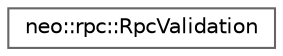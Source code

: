 digraph "Graphical Class Hierarchy"
{
 // LATEX_PDF_SIZE
  bgcolor="transparent";
  edge [fontname=Helvetica,fontsize=10,labelfontname=Helvetica,labelfontsize=10];
  node [fontname=Helvetica,fontsize=10,shape=box,height=0.2,width=0.4];
  rankdir="LR";
  Node0 [id="Node000000",label="neo::rpc::RpcValidation",height=0.2,width=0.4,color="grey40", fillcolor="white", style="filled",URL="$classneo_1_1rpc_1_1_rpc_validation.html",tooltip="RPC parameter validation utilities."];
}
